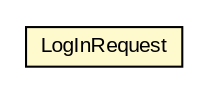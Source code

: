 #!/usr/local/bin/dot
#
# Class diagram 
# Generated by UMLGraph version R5_6-24-gf6e263 (http://www.umlgraph.org/)
#

digraph G {
	edge [fontname="arial",fontsize=10,labelfontname="arial",labelfontsize=10];
	node [fontname="arial",fontsize=10,shape=plaintext];
	nodesep=0.25;
	ranksep=0.5;
	rankdir=LR;
	// com.gwtplatform.carstore.shared.dispatch.LogInRequest
	c307914 [label=<<table title="com.gwtplatform.carstore.shared.dispatch.LogInRequest" border="0" cellborder="1" cellspacing="0" cellpadding="2" port="p" bgcolor="lemonChiffon" href="./LogInRequest.html">
		<tr><td><table border="0" cellspacing="0" cellpadding="1">
<tr><td align="center" balign="center"> LogInRequest </td></tr>
		</table></td></tr>
		</table>>, URL="./LogInRequest.html", fontname="arial", fontcolor="black", fontsize=10.0];
}

